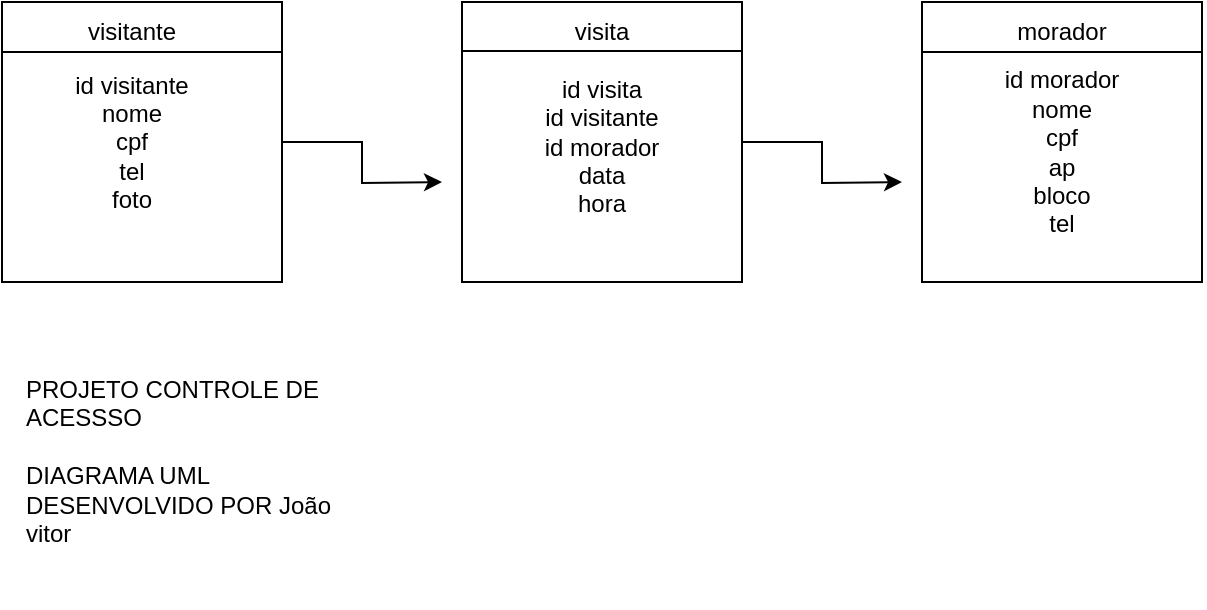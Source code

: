 <mxfile version="26.1.0">
  <diagram name="Página-1" id="gZQFks2WoGob9DOQ9EvP">
    <mxGraphModel dx="794" dy="420" grid="1" gridSize="10" guides="1" tooltips="1" connect="1" arrows="1" fold="1" page="1" pageScale="1" pageWidth="827" pageHeight="1169" math="0" shadow="0">
      <root>
        <mxCell id="0" />
        <mxCell id="1" parent="0" />
        <mxCell id="s6zLmTVq4rTSNYf3zC1Z-4" style="edgeStyle=orthogonalEdgeStyle;rounded=0;orthogonalLoop=1;jettySize=auto;html=1;exitX=1;exitY=0.5;exitDx=0;exitDy=0;" edge="1" parent="1" source="s6zLmTVq4rTSNYf3zC1Z-1">
          <mxGeometry relative="1" as="geometry">
            <mxPoint x="300" y="170" as="targetPoint" />
          </mxGeometry>
        </mxCell>
        <mxCell id="s6zLmTVq4rTSNYf3zC1Z-1" value="" style="whiteSpace=wrap;html=1;aspect=fixed;" vertex="1" parent="1">
          <mxGeometry x="80" y="80" width="140" height="140" as="geometry" />
        </mxCell>
        <mxCell id="s6zLmTVq4rTSNYf3zC1Z-5" style="edgeStyle=orthogonalEdgeStyle;rounded=0;orthogonalLoop=1;jettySize=auto;html=1;exitX=1;exitY=0.5;exitDx=0;exitDy=0;" edge="1" parent="1" source="s6zLmTVq4rTSNYf3zC1Z-2">
          <mxGeometry relative="1" as="geometry">
            <mxPoint x="530" y="170" as="targetPoint" />
          </mxGeometry>
        </mxCell>
        <mxCell id="s6zLmTVq4rTSNYf3zC1Z-2" value="" style="whiteSpace=wrap;html=1;aspect=fixed;" vertex="1" parent="1">
          <mxGeometry x="310" y="80" width="140" height="140" as="geometry" />
        </mxCell>
        <mxCell id="s6zLmTVq4rTSNYf3zC1Z-3" value="" style="whiteSpace=wrap;html=1;aspect=fixed;" vertex="1" parent="1">
          <mxGeometry x="540" y="80" width="140" height="140" as="geometry" />
        </mxCell>
        <mxCell id="s6zLmTVq4rTSNYf3zC1Z-6" value="visitante" style="text;html=1;align=center;verticalAlign=middle;whiteSpace=wrap;rounded=0;" vertex="1" parent="1">
          <mxGeometry x="100" y="80" width="90" height="30" as="geometry" />
        </mxCell>
        <mxCell id="s6zLmTVq4rTSNYf3zC1Z-7" value="" style="line;strokeWidth=1;rotatable=0;dashed=0;labelPosition=right;align=left;verticalAlign=middle;spacingTop=0;spacingLeft=6;points=[];portConstraint=eastwest;" vertex="1" parent="1">
          <mxGeometry x="80" y="100" width="140" height="10" as="geometry" />
        </mxCell>
        <mxCell id="s6zLmTVq4rTSNYf3zC1Z-9" value="" style="endArrow=none;html=1;rounded=0;" edge="1" parent="1">
          <mxGeometry relative="1" as="geometry">
            <mxPoint x="310" y="104.5" as="sourcePoint" />
            <mxPoint x="450" y="104.5" as="targetPoint" />
          </mxGeometry>
        </mxCell>
        <mxCell id="s6zLmTVq4rTSNYf3zC1Z-10" value="" style="endArrow=none;html=1;rounded=0;" edge="1" parent="1">
          <mxGeometry relative="1" as="geometry">
            <mxPoint x="540" y="105" as="sourcePoint" />
            <mxPoint x="680" y="105" as="targetPoint" />
          </mxGeometry>
        </mxCell>
        <mxCell id="s6zLmTVq4rTSNYf3zC1Z-11" value="visita" style="text;html=1;align=center;verticalAlign=middle;whiteSpace=wrap;rounded=0;" vertex="1" parent="1">
          <mxGeometry x="350" y="80" width="60" height="30" as="geometry" />
        </mxCell>
        <mxCell id="s6zLmTVq4rTSNYf3zC1Z-12" value="morador" style="text;html=1;align=center;verticalAlign=middle;whiteSpace=wrap;rounded=0;" vertex="1" parent="1">
          <mxGeometry x="580" y="80" width="60" height="30" as="geometry" />
        </mxCell>
        <mxCell id="s6zLmTVq4rTSNYf3zC1Z-13" value="id visitante&lt;div&gt;nome&lt;/div&gt;&lt;div&gt;cpf&lt;/div&gt;&lt;div&gt;tel&lt;/div&gt;&lt;div&gt;foto&lt;/div&gt;" style="text;html=1;align=center;verticalAlign=middle;whiteSpace=wrap;rounded=0;" vertex="1" parent="1">
          <mxGeometry x="115" y="135" width="60" height="30" as="geometry" />
        </mxCell>
        <mxCell id="s6zLmTVq4rTSNYf3zC1Z-20" value="&lt;br&gt;&lt;div&gt;id visita&lt;/div&gt;&lt;div&gt;id visitante&lt;/div&gt;&lt;div&gt;id morador&lt;/div&gt;&lt;div&gt;data&lt;/div&gt;&lt;div&gt;hora&lt;/div&gt;" style="text;html=1;align=center;verticalAlign=middle;whiteSpace=wrap;rounded=0;" vertex="1" parent="1">
          <mxGeometry x="350" y="130" width="60" height="30" as="geometry" />
        </mxCell>
        <mxCell id="s6zLmTVq4rTSNYf3zC1Z-22" value="id morador&lt;div&gt;nome&lt;/div&gt;&lt;div&gt;cpf&lt;/div&gt;&lt;div&gt;ap&lt;/div&gt;&lt;div&gt;bloco&lt;/div&gt;&lt;div&gt;tel&lt;/div&gt;" style="text;html=1;align=center;verticalAlign=middle;whiteSpace=wrap;rounded=0;" vertex="1" parent="1">
          <mxGeometry x="580" y="140" width="60" height="30" as="geometry" />
        </mxCell>
        <mxCell id="s6zLmTVq4rTSNYf3zC1Z-23" value="PROJETO CONTROLE DE ACESSSO&lt;div&gt;&lt;br&gt;&lt;/div&gt;&lt;div&gt;DIAGRAMA UML&lt;/div&gt;&lt;div&gt;DESENVOLVIDO POR João vitor&lt;/div&gt;" style="text;html=1;whiteSpace=wrap;overflow=hidden;rounded=0;" vertex="1" parent="1">
          <mxGeometry x="90" y="260" width="180" height="120" as="geometry" />
        </mxCell>
      </root>
    </mxGraphModel>
  </diagram>
</mxfile>
